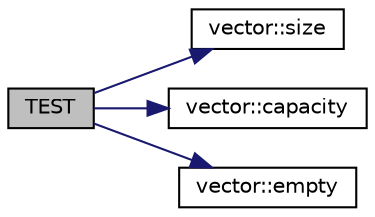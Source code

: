 digraph "TEST"
{
 // LATEX_PDF_SIZE
  edge [fontname="Helvetica",fontsize="10",labelfontname="Helvetica",labelfontsize="10"];
  node [fontname="Helvetica",fontsize="10",shape=record];
  rankdir="LR";
  Node32 [label="TEST",height=0.2,width=0.4,color="black", fillcolor="grey75", style="filled", fontcolor="black",tooltip=" "];
  Node32 -> Node33 [color="midnightblue",fontsize="10",style="solid",fontname="Helvetica"];
  Node33 [label="vector::size",height=0.2,width=0.4,color="black", fillcolor="white", style="filled",URL="$classvector.html#a9120cf31751788694dff60ce600849c8",tooltip="Returns the number of elements in the vector."];
  Node32 -> Node34 [color="midnightblue",fontsize="10",style="solid",fontname="Helvetica"];
  Node34 [label="vector::capacity",height=0.2,width=0.4,color="black", fillcolor="white", style="filled",URL="$classvector.html#a54e2bf083c40efdbbcd3ba58577a70eb",tooltip="Returns the size of the storage space currently allocated for the vector."];
  Node32 -> Node35 [color="midnightblue",fontsize="10",style="solid",fontname="Helvetica"];
  Node35 [label="vector::empty",height=0.2,width=0.4,color="black", fillcolor="white", style="filled",URL="$classvector.html#a0ee0e78b263a685dcddef3d193725bd8",tooltip="Returns whether the vector is empty."];
}
